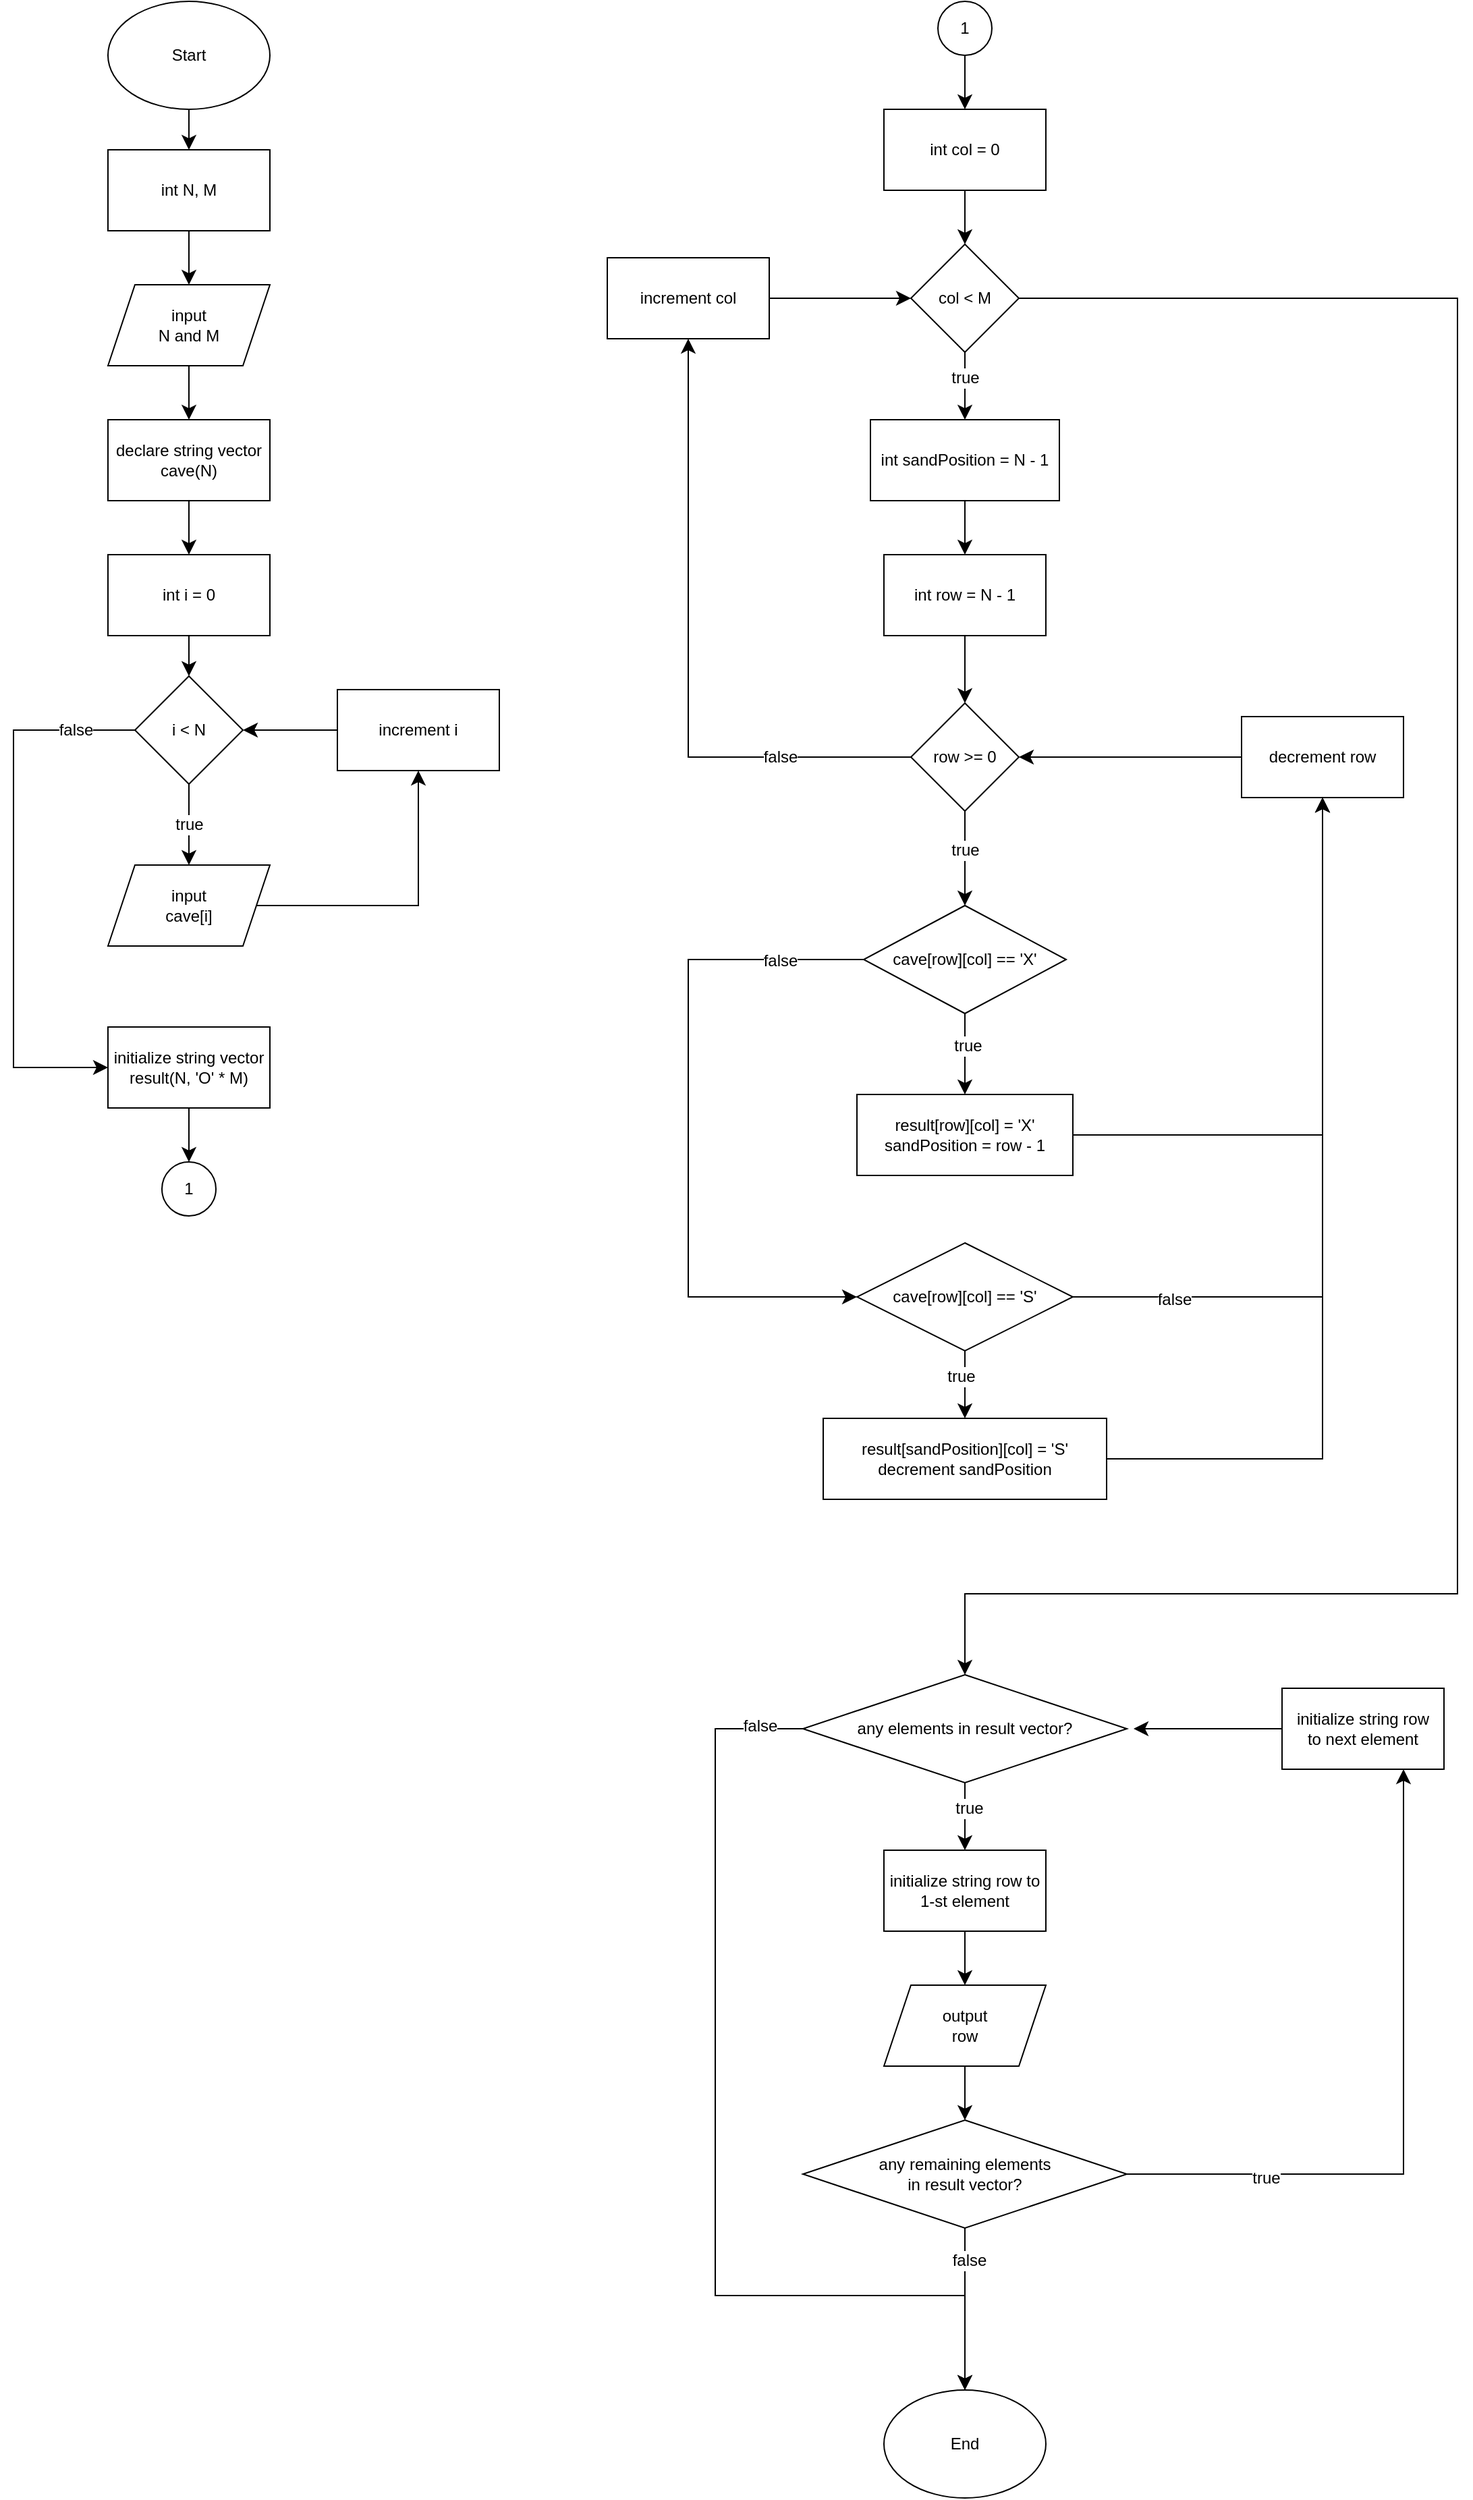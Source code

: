 <mxfile version="25.0.0">
  <diagram name="Page-1" id="Mdvev9AVmil-PVZ4-yyN">
    <mxGraphModel dx="3490" dy="2130" grid="1" gridSize="10" guides="1" tooltips="1" connect="1" arrows="1" fold="1" page="0" pageScale="1" pageWidth="850" pageHeight="1100" math="0" shadow="0">
      <root>
        <mxCell id="0" />
        <mxCell id="1" parent="0" />
        <mxCell id="tlZ_zDhNa7tiUpkyIynX-21" value="" style="edgeStyle=none;curved=1;rounded=0;orthogonalLoop=1;jettySize=auto;html=1;fontSize=12;startSize=8;endSize=8;" edge="1" parent="1" source="tlZ_zDhNa7tiUpkyIynX-1" target="tlZ_zDhNa7tiUpkyIynX-3">
          <mxGeometry relative="1" as="geometry" />
        </mxCell>
        <mxCell id="tlZ_zDhNa7tiUpkyIynX-1" value="Start" style="ellipse;whiteSpace=wrap;html=1;" vertex="1" parent="1">
          <mxGeometry x="-460" y="-330" width="120" height="80" as="geometry" />
        </mxCell>
        <mxCell id="tlZ_zDhNa7tiUpkyIynX-26" value="" style="edgeStyle=none;curved=1;rounded=0;orthogonalLoop=1;jettySize=auto;html=1;fontSize=12;startSize=8;endSize=8;" edge="1" parent="1" source="tlZ_zDhNa7tiUpkyIynX-2" target="tlZ_zDhNa7tiUpkyIynX-4">
          <mxGeometry relative="1" as="geometry" />
        </mxCell>
        <mxCell id="tlZ_zDhNa7tiUpkyIynX-2" value="input&lt;br&gt;N and M" style="shape=parallelogram;perimeter=parallelogramPerimeter;whiteSpace=wrap;html=1;fixedSize=1;" vertex="1" parent="1">
          <mxGeometry x="-460" y="-120" width="120" height="60" as="geometry" />
        </mxCell>
        <mxCell id="tlZ_zDhNa7tiUpkyIynX-24" value="" style="edgeStyle=none;curved=1;rounded=0;orthogonalLoop=1;jettySize=auto;html=1;fontSize=12;startSize=8;endSize=8;" edge="1" parent="1" source="tlZ_zDhNa7tiUpkyIynX-3" target="tlZ_zDhNa7tiUpkyIynX-2">
          <mxGeometry relative="1" as="geometry" />
        </mxCell>
        <mxCell id="tlZ_zDhNa7tiUpkyIynX-3" value="int N, M" style="rounded=0;whiteSpace=wrap;html=1;" vertex="1" parent="1">
          <mxGeometry x="-460" y="-220" width="120" height="60" as="geometry" />
        </mxCell>
        <mxCell id="tlZ_zDhNa7tiUpkyIynX-28" value="" style="edgeStyle=none;curved=1;rounded=0;orthogonalLoop=1;jettySize=auto;html=1;fontSize=12;startSize=8;endSize=8;" edge="1" parent="1" source="tlZ_zDhNa7tiUpkyIynX-4" target="tlZ_zDhNa7tiUpkyIynX-5">
          <mxGeometry relative="1" as="geometry" />
        </mxCell>
        <mxCell id="tlZ_zDhNa7tiUpkyIynX-4" value="declare string vector&lt;br&gt;cave(N)" style="rounded=0;whiteSpace=wrap;html=1;" vertex="1" parent="1">
          <mxGeometry x="-460" y="-20" width="120" height="60" as="geometry" />
        </mxCell>
        <mxCell id="tlZ_zDhNa7tiUpkyIynX-29" value="" style="edgeStyle=none;curved=1;rounded=0;orthogonalLoop=1;jettySize=auto;html=1;fontSize=12;startSize=8;endSize=8;" edge="1" parent="1" source="tlZ_zDhNa7tiUpkyIynX-5" target="tlZ_zDhNa7tiUpkyIynX-6">
          <mxGeometry relative="1" as="geometry" />
        </mxCell>
        <mxCell id="tlZ_zDhNa7tiUpkyIynX-5" value="int i = 0" style="rounded=0;whiteSpace=wrap;html=1;" vertex="1" parent="1">
          <mxGeometry x="-460" y="80" width="120" height="60" as="geometry" />
        </mxCell>
        <mxCell id="tlZ_zDhNa7tiUpkyIynX-30" value="" style="edgeStyle=none;curved=1;rounded=0;orthogonalLoop=1;jettySize=auto;html=1;fontSize=12;startSize=8;endSize=8;" edge="1" parent="1" source="tlZ_zDhNa7tiUpkyIynX-6" target="tlZ_zDhNa7tiUpkyIynX-7">
          <mxGeometry relative="1" as="geometry" />
        </mxCell>
        <mxCell id="tlZ_zDhNa7tiUpkyIynX-32" value="&lt;font style=&quot;vertical-align: inherit;&quot;&gt;&lt;font style=&quot;vertical-align: inherit;&quot;&gt;true&lt;/font&gt;&lt;/font&gt;" style="edgeLabel;html=1;align=center;verticalAlign=middle;resizable=0;points=[];fontSize=12;" vertex="1" connectable="0" parent="tlZ_zDhNa7tiUpkyIynX-30">
          <mxGeometry x="-0.009" y="-1" relative="1" as="geometry">
            <mxPoint x="1" as="offset" />
          </mxGeometry>
        </mxCell>
        <mxCell id="tlZ_zDhNa7tiUpkyIynX-34" style="edgeStyle=none;curved=0;rounded=0;orthogonalLoop=1;jettySize=auto;html=1;entryX=0;entryY=0.5;entryDx=0;entryDy=0;fontSize=12;startSize=8;endSize=8;" edge="1" parent="1" source="tlZ_zDhNa7tiUpkyIynX-6" target="tlZ_zDhNa7tiUpkyIynX-10">
          <mxGeometry relative="1" as="geometry">
            <Array as="points">
              <mxPoint x="-530" y="210" />
              <mxPoint x="-530" y="460" />
            </Array>
          </mxGeometry>
        </mxCell>
        <mxCell id="tlZ_zDhNa7tiUpkyIynX-35" value="&lt;font style=&quot;vertical-align: inherit;&quot;&gt;&lt;font style=&quot;vertical-align: inherit;&quot;&gt;false&lt;/font&gt;&lt;/font&gt;" style="edgeLabel;html=1;align=center;verticalAlign=middle;resizable=0;points=[];fontSize=12;" vertex="1" connectable="0" parent="tlZ_zDhNa7tiUpkyIynX-34">
          <mxGeometry x="-0.784" relative="1" as="geometry">
            <mxPoint as="offset" />
          </mxGeometry>
        </mxCell>
        <mxCell id="tlZ_zDhNa7tiUpkyIynX-6" value="i &amp;lt; N" style="rhombus;whiteSpace=wrap;html=1;" vertex="1" parent="1">
          <mxGeometry x="-440" y="170" width="80" height="80" as="geometry" />
        </mxCell>
        <mxCell id="tlZ_zDhNa7tiUpkyIynX-36" style="edgeStyle=none;curved=0;rounded=0;orthogonalLoop=1;jettySize=auto;html=1;entryX=0.5;entryY=1;entryDx=0;entryDy=0;fontSize=12;startSize=8;endSize=8;" edge="1" parent="1" source="tlZ_zDhNa7tiUpkyIynX-7" target="tlZ_zDhNa7tiUpkyIynX-8">
          <mxGeometry relative="1" as="geometry">
            <Array as="points">
              <mxPoint x="-230" y="340" />
            </Array>
          </mxGeometry>
        </mxCell>
        <mxCell id="tlZ_zDhNa7tiUpkyIynX-7" value="input&lt;br&gt;cave[i]" style="shape=parallelogram;perimeter=parallelogramPerimeter;whiteSpace=wrap;html=1;fixedSize=1;" vertex="1" parent="1">
          <mxGeometry x="-460" y="310" width="120" height="60" as="geometry" />
        </mxCell>
        <mxCell id="tlZ_zDhNa7tiUpkyIynX-37" style="edgeStyle=none;curved=1;rounded=0;orthogonalLoop=1;jettySize=auto;html=1;exitX=0;exitY=0.5;exitDx=0;exitDy=0;entryX=1;entryY=0.5;entryDx=0;entryDy=0;fontSize=12;startSize=8;endSize=8;" edge="1" parent="1" source="tlZ_zDhNa7tiUpkyIynX-8" target="tlZ_zDhNa7tiUpkyIynX-6">
          <mxGeometry relative="1" as="geometry" />
        </mxCell>
        <mxCell id="tlZ_zDhNa7tiUpkyIynX-8" value="increment i" style="rounded=0;whiteSpace=wrap;html=1;" vertex="1" parent="1">
          <mxGeometry x="-290" y="180" width="120" height="60" as="geometry" />
        </mxCell>
        <mxCell id="tlZ_zDhNa7tiUpkyIynX-41" style="edgeStyle=none;curved=1;rounded=0;orthogonalLoop=1;jettySize=auto;html=1;entryX=0.5;entryY=0;entryDx=0;entryDy=0;fontSize=12;startSize=8;endSize=8;" edge="1" parent="1" source="tlZ_zDhNa7tiUpkyIynX-10" target="tlZ_zDhNa7tiUpkyIynX-38">
          <mxGeometry relative="1" as="geometry" />
        </mxCell>
        <mxCell id="tlZ_zDhNa7tiUpkyIynX-10" value="initialize string vector&lt;br&gt;result(N, &#39;O&#39; * M)" style="rounded=0;whiteSpace=wrap;html=1;" vertex="1" parent="1">
          <mxGeometry x="-460" y="430" width="120" height="60" as="geometry" />
        </mxCell>
        <mxCell id="tlZ_zDhNa7tiUpkyIynX-46" value="" style="edgeStyle=none;curved=1;rounded=0;orthogonalLoop=1;jettySize=auto;html=1;fontSize=12;startSize=8;endSize=8;" edge="1" parent="1" source="tlZ_zDhNa7tiUpkyIynX-11" target="tlZ_zDhNa7tiUpkyIynX-12">
          <mxGeometry relative="1" as="geometry" />
        </mxCell>
        <mxCell id="tlZ_zDhNa7tiUpkyIynX-11" value="int col = 0" style="rounded=0;whiteSpace=wrap;html=1;" vertex="1" parent="1">
          <mxGeometry x="115" y="-250" width="120" height="60" as="geometry" />
        </mxCell>
        <mxCell id="tlZ_zDhNa7tiUpkyIynX-48" value="" style="edgeStyle=none;curved=1;rounded=0;orthogonalLoop=1;jettySize=auto;html=1;fontSize=12;startSize=8;endSize=8;" edge="1" parent="1" source="tlZ_zDhNa7tiUpkyIynX-12" target="tlZ_zDhNa7tiUpkyIynX-13">
          <mxGeometry relative="1" as="geometry" />
        </mxCell>
        <mxCell id="tlZ_zDhNa7tiUpkyIynX-58" value="true" style="edgeLabel;html=1;align=center;verticalAlign=middle;resizable=0;points=[];fontSize=12;" vertex="1" connectable="0" parent="tlZ_zDhNa7tiUpkyIynX-48">
          <mxGeometry x="-0.248" relative="1" as="geometry">
            <mxPoint as="offset" />
          </mxGeometry>
        </mxCell>
        <mxCell id="tlZ_zDhNa7tiUpkyIynX-80" style="edgeStyle=none;curved=0;rounded=0;orthogonalLoop=1;jettySize=auto;html=1;exitX=1;exitY=0.5;exitDx=0;exitDy=0;entryX=0.5;entryY=0;entryDx=0;entryDy=0;fontSize=12;startSize=8;endSize=8;" edge="1" parent="1" source="tlZ_zDhNa7tiUpkyIynX-12" target="tlZ_zDhNa7tiUpkyIynX-63">
          <mxGeometry relative="1" as="geometry">
            <Array as="points">
              <mxPoint x="540" y="-110" />
              <mxPoint x="540" y="850" />
              <mxPoint x="175" y="850" />
            </Array>
          </mxGeometry>
        </mxCell>
        <mxCell id="tlZ_zDhNa7tiUpkyIynX-12" value="col &amp;lt; M" style="rhombus;whiteSpace=wrap;html=1;" vertex="1" parent="1">
          <mxGeometry x="135" y="-150" width="80" height="80" as="geometry" />
        </mxCell>
        <mxCell id="tlZ_zDhNa7tiUpkyIynX-51" value="" style="edgeStyle=none;curved=1;rounded=0;orthogonalLoop=1;jettySize=auto;html=1;fontSize=12;startSize=8;endSize=8;" edge="1" parent="1" source="tlZ_zDhNa7tiUpkyIynX-13" target="tlZ_zDhNa7tiUpkyIynX-14">
          <mxGeometry relative="1" as="geometry" />
        </mxCell>
        <mxCell id="tlZ_zDhNa7tiUpkyIynX-13" value="int sandPosition = N - 1" style="rounded=0;whiteSpace=wrap;html=1;" vertex="1" parent="1">
          <mxGeometry x="105" y="-20" width="140" height="60" as="geometry" />
        </mxCell>
        <mxCell id="tlZ_zDhNa7tiUpkyIynX-53" value="" style="edgeStyle=none;curved=1;rounded=0;orthogonalLoop=1;jettySize=auto;html=1;fontSize=12;startSize=8;endSize=8;" edge="1" parent="1" source="tlZ_zDhNa7tiUpkyIynX-14" target="tlZ_zDhNa7tiUpkyIynX-15">
          <mxGeometry relative="1" as="geometry" />
        </mxCell>
        <mxCell id="tlZ_zDhNa7tiUpkyIynX-14" value="int row = N - 1" style="rounded=0;whiteSpace=wrap;html=1;" vertex="1" parent="1">
          <mxGeometry x="115" y="80" width="120" height="60" as="geometry" />
        </mxCell>
        <mxCell id="tlZ_zDhNa7tiUpkyIynX-54" value="" style="edgeStyle=none;curved=1;rounded=0;orthogonalLoop=1;jettySize=auto;html=1;fontSize=12;startSize=8;endSize=8;" edge="1" parent="1" source="tlZ_zDhNa7tiUpkyIynX-15" target="tlZ_zDhNa7tiUpkyIynX-16">
          <mxGeometry relative="1" as="geometry" />
        </mxCell>
        <mxCell id="tlZ_zDhNa7tiUpkyIynX-59" value="true" style="edgeLabel;html=1;align=center;verticalAlign=middle;resizable=0;points=[];fontSize=12;" vertex="1" connectable="0" parent="tlZ_zDhNa7tiUpkyIynX-54">
          <mxGeometry x="-0.053" y="5" relative="1" as="geometry">
            <mxPoint x="-5" y="-4" as="offset" />
          </mxGeometry>
        </mxCell>
        <mxCell id="tlZ_zDhNa7tiUpkyIynX-75" style="edgeStyle=none;curved=0;rounded=0;orthogonalLoop=1;jettySize=auto;html=1;entryX=0.5;entryY=1;entryDx=0;entryDy=0;fontSize=12;startSize=8;endSize=8;" edge="1" parent="1" source="tlZ_zDhNa7tiUpkyIynX-15" target="tlZ_zDhNa7tiUpkyIynX-74">
          <mxGeometry relative="1" as="geometry">
            <Array as="points">
              <mxPoint x="-30" y="230" />
            </Array>
          </mxGeometry>
        </mxCell>
        <mxCell id="tlZ_zDhNa7tiUpkyIynX-76" value="false" style="edgeLabel;html=1;align=center;verticalAlign=middle;resizable=0;points=[];fontSize=12;" vertex="1" connectable="0" parent="tlZ_zDhNa7tiUpkyIynX-75">
          <mxGeometry x="-0.363" y="-3" relative="1" as="geometry">
            <mxPoint x="54" y="3" as="offset" />
          </mxGeometry>
        </mxCell>
        <mxCell id="tlZ_zDhNa7tiUpkyIynX-15" value="row &amp;gt;= 0" style="rhombus;whiteSpace=wrap;html=1;" vertex="1" parent="1">
          <mxGeometry x="135" y="190" width="80" height="80" as="geometry" />
        </mxCell>
        <mxCell id="tlZ_zDhNa7tiUpkyIynX-55" value="" style="edgeStyle=none;curved=1;rounded=0;orthogonalLoop=1;jettySize=auto;html=1;fontSize=12;startSize=8;endSize=8;" edge="1" parent="1" source="tlZ_zDhNa7tiUpkyIynX-16" target="tlZ_zDhNa7tiUpkyIynX-17">
          <mxGeometry relative="1" as="geometry" />
        </mxCell>
        <mxCell id="tlZ_zDhNa7tiUpkyIynX-60" value="true" style="edgeLabel;html=1;align=center;verticalAlign=middle;resizable=0;points=[];fontSize=12;" vertex="1" connectable="0" parent="tlZ_zDhNa7tiUpkyIynX-55">
          <mxGeometry x="-0.196" y="2" relative="1" as="geometry">
            <mxPoint as="offset" />
          </mxGeometry>
        </mxCell>
        <mxCell id="tlZ_zDhNa7tiUpkyIynX-78" style="edgeStyle=none;curved=0;rounded=0;orthogonalLoop=1;jettySize=auto;html=1;entryX=0;entryY=0.5;entryDx=0;entryDy=0;fontSize=12;startSize=8;endSize=8;" edge="1" parent="1" source="tlZ_zDhNa7tiUpkyIynX-16" target="tlZ_zDhNa7tiUpkyIynX-18">
          <mxGeometry relative="1" as="geometry">
            <Array as="points">
              <mxPoint x="-30" y="380" />
              <mxPoint x="-30" y="630" />
            </Array>
          </mxGeometry>
        </mxCell>
        <mxCell id="tlZ_zDhNa7tiUpkyIynX-79" value="false" style="edgeLabel;html=1;align=center;verticalAlign=middle;resizable=0;points=[];fontSize=12;" vertex="1" connectable="0" parent="tlZ_zDhNa7tiUpkyIynX-78">
          <mxGeometry x="-0.752" y="1" relative="1" as="geometry">
            <mxPoint as="offset" />
          </mxGeometry>
        </mxCell>
        <mxCell id="tlZ_zDhNa7tiUpkyIynX-16" value="cave[row][col] == &#39;X&#39;" style="rhombus;whiteSpace=wrap;html=1;" vertex="1" parent="1">
          <mxGeometry x="100" y="340" width="150" height="80" as="geometry" />
        </mxCell>
        <mxCell id="tlZ_zDhNa7tiUpkyIynX-65" style="edgeStyle=none;curved=0;rounded=0;orthogonalLoop=1;jettySize=auto;html=1;entryX=0.5;entryY=1;entryDx=0;entryDy=0;fontSize=12;startSize=8;endSize=8;" edge="1" parent="1" source="tlZ_zDhNa7tiUpkyIynX-17" target="tlZ_zDhNa7tiUpkyIynX-64">
          <mxGeometry relative="1" as="geometry">
            <Array as="points">
              <mxPoint x="440" y="510" />
            </Array>
          </mxGeometry>
        </mxCell>
        <mxCell id="tlZ_zDhNa7tiUpkyIynX-17" value="&lt;div&gt;result[row][col] = &#39;X&#39;&lt;/div&gt;&lt;div&gt;sandPosition = row - 1&lt;/div&gt;" style="rounded=0;whiteSpace=wrap;html=1;" vertex="1" parent="1">
          <mxGeometry x="95" y="480" width="160" height="60" as="geometry" />
        </mxCell>
        <mxCell id="tlZ_zDhNa7tiUpkyIynX-57" value="" style="edgeStyle=none;curved=1;rounded=0;orthogonalLoop=1;jettySize=auto;html=1;fontSize=12;startSize=8;endSize=8;" edge="1" parent="1" source="tlZ_zDhNa7tiUpkyIynX-18" target="tlZ_zDhNa7tiUpkyIynX-19">
          <mxGeometry relative="1" as="geometry" />
        </mxCell>
        <mxCell id="tlZ_zDhNa7tiUpkyIynX-62" value="true" style="edgeLabel;html=1;align=center;verticalAlign=middle;resizable=0;points=[];fontSize=12;" vertex="1" connectable="0" parent="tlZ_zDhNa7tiUpkyIynX-57">
          <mxGeometry x="-0.251" y="-3" relative="1" as="geometry">
            <mxPoint as="offset" />
          </mxGeometry>
        </mxCell>
        <mxCell id="tlZ_zDhNa7tiUpkyIynX-70" style="edgeStyle=none;curved=0;rounded=0;orthogonalLoop=1;jettySize=auto;html=1;exitX=1;exitY=0.5;exitDx=0;exitDy=0;entryX=0.5;entryY=1;entryDx=0;entryDy=0;fontSize=12;startSize=8;endSize=8;" edge="1" parent="1" source="tlZ_zDhNa7tiUpkyIynX-18" target="tlZ_zDhNa7tiUpkyIynX-64">
          <mxGeometry relative="1" as="geometry">
            <Array as="points">
              <mxPoint x="440" y="630" />
            </Array>
          </mxGeometry>
        </mxCell>
        <mxCell id="tlZ_zDhNa7tiUpkyIynX-73" value="false" style="edgeLabel;html=1;align=center;verticalAlign=middle;resizable=0;points=[];fontSize=12;" vertex="1" connectable="0" parent="tlZ_zDhNa7tiUpkyIynX-70">
          <mxGeometry x="-0.726" y="-2" relative="1" as="geometry">
            <mxPoint x="-1" as="offset" />
          </mxGeometry>
        </mxCell>
        <mxCell id="tlZ_zDhNa7tiUpkyIynX-18" value="cave[row][col] == &#39;S&#39;" style="rhombus;whiteSpace=wrap;html=1;" vertex="1" parent="1">
          <mxGeometry x="95" y="590" width="160" height="80" as="geometry" />
        </mxCell>
        <mxCell id="tlZ_zDhNa7tiUpkyIynX-66" style="edgeStyle=none;curved=0;rounded=0;orthogonalLoop=1;jettySize=auto;html=1;fontSize=12;startSize=8;endSize=8;" edge="1" parent="1" source="tlZ_zDhNa7tiUpkyIynX-19">
          <mxGeometry relative="1" as="geometry">
            <mxPoint x="440" y="260" as="targetPoint" />
            <Array as="points">
              <mxPoint x="440" y="750" />
            </Array>
          </mxGeometry>
        </mxCell>
        <mxCell id="tlZ_zDhNa7tiUpkyIynX-19" value="&lt;div&gt;result[sandPosition][col] = &#39;S&#39;&lt;/div&gt;&lt;div&gt;&lt;span style=&quot;background-color: initial;&quot;&gt;decrement sandPosition&lt;/span&gt;&lt;/div&gt;" style="rounded=0;whiteSpace=wrap;html=1;" vertex="1" parent="1">
          <mxGeometry x="70" y="720" width="210" height="60" as="geometry" />
        </mxCell>
        <mxCell id="tlZ_zDhNa7tiUpkyIynX-38" value="1" style="ellipse;whiteSpace=wrap;html=1;" vertex="1" parent="1">
          <mxGeometry x="-420" y="530" width="40" height="40" as="geometry" />
        </mxCell>
        <mxCell id="tlZ_zDhNa7tiUpkyIynX-45" value="" style="edgeStyle=none;curved=1;rounded=0;orthogonalLoop=1;jettySize=auto;html=1;fontSize=12;startSize=8;endSize=8;" edge="1" parent="1" source="tlZ_zDhNa7tiUpkyIynX-42" target="tlZ_zDhNa7tiUpkyIynX-11">
          <mxGeometry relative="1" as="geometry" />
        </mxCell>
        <mxCell id="tlZ_zDhNa7tiUpkyIynX-42" value="1" style="ellipse;whiteSpace=wrap;html=1;" vertex="1" parent="1">
          <mxGeometry x="155" y="-330" width="40" height="40" as="geometry" />
        </mxCell>
        <mxCell id="tlZ_zDhNa7tiUpkyIynX-61" style="edgeStyle=none;curved=1;rounded=0;orthogonalLoop=1;jettySize=auto;html=1;exitX=1;exitY=0;exitDx=0;exitDy=0;fontSize=12;startSize=8;endSize=8;" edge="1" parent="1" source="tlZ_zDhNa7tiUpkyIynX-18" target="tlZ_zDhNa7tiUpkyIynX-18">
          <mxGeometry relative="1" as="geometry" />
        </mxCell>
        <mxCell id="tlZ_zDhNa7tiUpkyIynX-85" value="" style="edgeStyle=none;curved=1;rounded=0;orthogonalLoop=1;jettySize=auto;html=1;fontSize=12;startSize=8;endSize=8;" edge="1" parent="1" source="tlZ_zDhNa7tiUpkyIynX-63" target="tlZ_zDhNa7tiUpkyIynX-82">
          <mxGeometry relative="1" as="geometry" />
        </mxCell>
        <mxCell id="tlZ_zDhNa7tiUpkyIynX-89" value="true" style="edgeLabel;html=1;align=center;verticalAlign=middle;resizable=0;points=[];fontSize=12;" vertex="1" connectable="0" parent="tlZ_zDhNa7tiUpkyIynX-85">
          <mxGeometry x="-0.265" y="3" relative="1" as="geometry">
            <mxPoint as="offset" />
          </mxGeometry>
        </mxCell>
        <mxCell id="tlZ_zDhNa7tiUpkyIynX-97" style="edgeStyle=none;curved=0;rounded=0;orthogonalLoop=1;jettySize=auto;html=1;entryX=0.5;entryY=0;entryDx=0;entryDy=0;fontSize=12;startSize=8;endSize=8;strokeColor=none;" edge="1" parent="1" source="tlZ_zDhNa7tiUpkyIynX-63" target="tlZ_zDhNa7tiUpkyIynX-94">
          <mxGeometry relative="1" as="geometry">
            <Array as="points">
              <mxPoint x="-30" y="950" />
              <mxPoint x="-30" y="1360" />
              <mxPoint x="175" y="1360" />
            </Array>
          </mxGeometry>
        </mxCell>
        <mxCell id="tlZ_zDhNa7tiUpkyIynX-98" style="edgeStyle=none;curved=0;rounded=0;orthogonalLoop=1;jettySize=auto;html=1;entryX=0.5;entryY=0;entryDx=0;entryDy=0;fontSize=12;startSize=8;endSize=8;" edge="1" parent="1" source="tlZ_zDhNa7tiUpkyIynX-63" target="tlZ_zDhNa7tiUpkyIynX-94">
          <mxGeometry relative="1" as="geometry">
            <Array as="points">
              <mxPoint x="-10" y="950" />
              <mxPoint x="-10" y="1370" />
              <mxPoint x="175" y="1370" />
            </Array>
          </mxGeometry>
        </mxCell>
        <mxCell id="tlZ_zDhNa7tiUpkyIynX-100" value="false" style="edgeLabel;html=1;align=center;verticalAlign=middle;resizable=0;points=[];fontSize=12;" vertex="1" connectable="0" parent="tlZ_zDhNa7tiUpkyIynX-98">
          <mxGeometry x="-0.909" y="-2" relative="1" as="geometry">
            <mxPoint x="1" as="offset" />
          </mxGeometry>
        </mxCell>
        <mxCell id="tlZ_zDhNa7tiUpkyIynX-63" value="any elements in result vector?" style="rhombus;whiteSpace=wrap;html=1;" vertex="1" parent="1">
          <mxGeometry x="55" y="910" width="240" height="80" as="geometry" />
        </mxCell>
        <mxCell id="tlZ_zDhNa7tiUpkyIynX-67" style="edgeStyle=none;curved=1;rounded=0;orthogonalLoop=1;jettySize=auto;html=1;entryX=1;entryY=0.5;entryDx=0;entryDy=0;fontSize=12;startSize=8;endSize=8;" edge="1" parent="1" source="tlZ_zDhNa7tiUpkyIynX-64" target="tlZ_zDhNa7tiUpkyIynX-15">
          <mxGeometry relative="1" as="geometry" />
        </mxCell>
        <mxCell id="tlZ_zDhNa7tiUpkyIynX-64" value="decrement row" style="rounded=0;whiteSpace=wrap;html=1;" vertex="1" parent="1">
          <mxGeometry x="380" y="200" width="120" height="60" as="geometry" />
        </mxCell>
        <mxCell id="tlZ_zDhNa7tiUpkyIynX-77" style="edgeStyle=none;curved=1;rounded=0;orthogonalLoop=1;jettySize=auto;html=1;entryX=0;entryY=0.5;entryDx=0;entryDy=0;fontSize=12;startSize=8;endSize=8;" edge="1" parent="1" source="tlZ_zDhNa7tiUpkyIynX-74" target="tlZ_zDhNa7tiUpkyIynX-12">
          <mxGeometry relative="1" as="geometry" />
        </mxCell>
        <mxCell id="tlZ_zDhNa7tiUpkyIynX-74" value="increment col" style="rounded=0;whiteSpace=wrap;html=1;" vertex="1" parent="1">
          <mxGeometry x="-90" y="-140" width="120" height="60" as="geometry" />
        </mxCell>
        <mxCell id="tlZ_zDhNa7tiUpkyIynX-86" value="" style="edgeStyle=none;curved=1;rounded=0;orthogonalLoop=1;jettySize=auto;html=1;fontSize=12;startSize=8;endSize=8;" edge="1" parent="1" source="tlZ_zDhNa7tiUpkyIynX-82" target="tlZ_zDhNa7tiUpkyIynX-83">
          <mxGeometry relative="1" as="geometry" />
        </mxCell>
        <mxCell id="tlZ_zDhNa7tiUpkyIynX-82" value="initialize string row to 1-st element" style="rounded=0;whiteSpace=wrap;html=1;" vertex="1" parent="1">
          <mxGeometry x="115" y="1040" width="120" height="60" as="geometry" />
        </mxCell>
        <mxCell id="tlZ_zDhNa7tiUpkyIynX-87" value="" style="edgeStyle=none;curved=1;rounded=0;orthogonalLoop=1;jettySize=auto;html=1;fontSize=12;startSize=8;endSize=8;" edge="1" parent="1" source="tlZ_zDhNa7tiUpkyIynX-83" target="tlZ_zDhNa7tiUpkyIynX-84">
          <mxGeometry relative="1" as="geometry" />
        </mxCell>
        <mxCell id="tlZ_zDhNa7tiUpkyIynX-83" value="output&lt;br&gt;row" style="shape=parallelogram;perimeter=parallelogramPerimeter;whiteSpace=wrap;html=1;fixedSize=1;" vertex="1" parent="1">
          <mxGeometry x="115" y="1140" width="120" height="60" as="geometry" />
        </mxCell>
        <mxCell id="tlZ_zDhNa7tiUpkyIynX-91" style="edgeStyle=none;curved=0;rounded=0;orthogonalLoop=1;jettySize=auto;html=1;exitX=1;exitY=0.5;exitDx=0;exitDy=0;entryX=0.75;entryY=1;entryDx=0;entryDy=0;fontSize=12;startSize=8;endSize=8;" edge="1" parent="1" source="tlZ_zDhNa7tiUpkyIynX-84" target="tlZ_zDhNa7tiUpkyIynX-88">
          <mxGeometry relative="1" as="geometry">
            <Array as="points">
              <mxPoint x="500" y="1280" />
            </Array>
          </mxGeometry>
        </mxCell>
        <mxCell id="tlZ_zDhNa7tiUpkyIynX-93" value="true" style="edgeLabel;html=1;align=center;verticalAlign=middle;resizable=0;points=[];fontSize=12;" vertex="1" connectable="0" parent="tlZ_zDhNa7tiUpkyIynX-91">
          <mxGeometry x="-0.596" y="-3" relative="1" as="geometry">
            <mxPoint x="1" as="offset" />
          </mxGeometry>
        </mxCell>
        <mxCell id="tlZ_zDhNa7tiUpkyIynX-95" value="" style="edgeStyle=none;curved=1;rounded=0;orthogonalLoop=1;jettySize=auto;html=1;fontSize=12;startSize=8;endSize=8;" edge="1" parent="1" source="tlZ_zDhNa7tiUpkyIynX-84" target="tlZ_zDhNa7tiUpkyIynX-94">
          <mxGeometry relative="1" as="geometry" />
        </mxCell>
        <mxCell id="tlZ_zDhNa7tiUpkyIynX-99" value="false" style="edgeLabel;html=1;align=center;verticalAlign=middle;resizable=0;points=[];fontSize=12;" vertex="1" connectable="0" parent="tlZ_zDhNa7tiUpkyIynX-95">
          <mxGeometry x="-0.581" y="3" relative="1" as="geometry">
            <mxPoint y="-1" as="offset" />
          </mxGeometry>
        </mxCell>
        <mxCell id="tlZ_zDhNa7tiUpkyIynX-84" value="any remaining elements&lt;br&gt;in result vector?" style="rhombus;whiteSpace=wrap;html=1;" vertex="1" parent="1">
          <mxGeometry x="55" y="1240" width="240" height="80" as="geometry" />
        </mxCell>
        <mxCell id="tlZ_zDhNa7tiUpkyIynX-92" style="edgeStyle=none;curved=1;rounded=0;orthogonalLoop=1;jettySize=auto;html=1;fontSize=12;startSize=8;endSize=8;" edge="1" parent="1" source="tlZ_zDhNa7tiUpkyIynX-88">
          <mxGeometry relative="1" as="geometry">
            <mxPoint x="300" y="950" as="targetPoint" />
          </mxGeometry>
        </mxCell>
        <mxCell id="tlZ_zDhNa7tiUpkyIynX-88" value="initialize string row&lt;br&gt;to next element" style="rounded=0;whiteSpace=wrap;html=1;" vertex="1" parent="1">
          <mxGeometry x="410" y="920" width="120" height="60" as="geometry" />
        </mxCell>
        <mxCell id="tlZ_zDhNa7tiUpkyIynX-94" value="End" style="ellipse;whiteSpace=wrap;html=1;" vertex="1" parent="1">
          <mxGeometry x="115" y="1440" width="120" height="80" as="geometry" />
        </mxCell>
      </root>
    </mxGraphModel>
  </diagram>
</mxfile>
